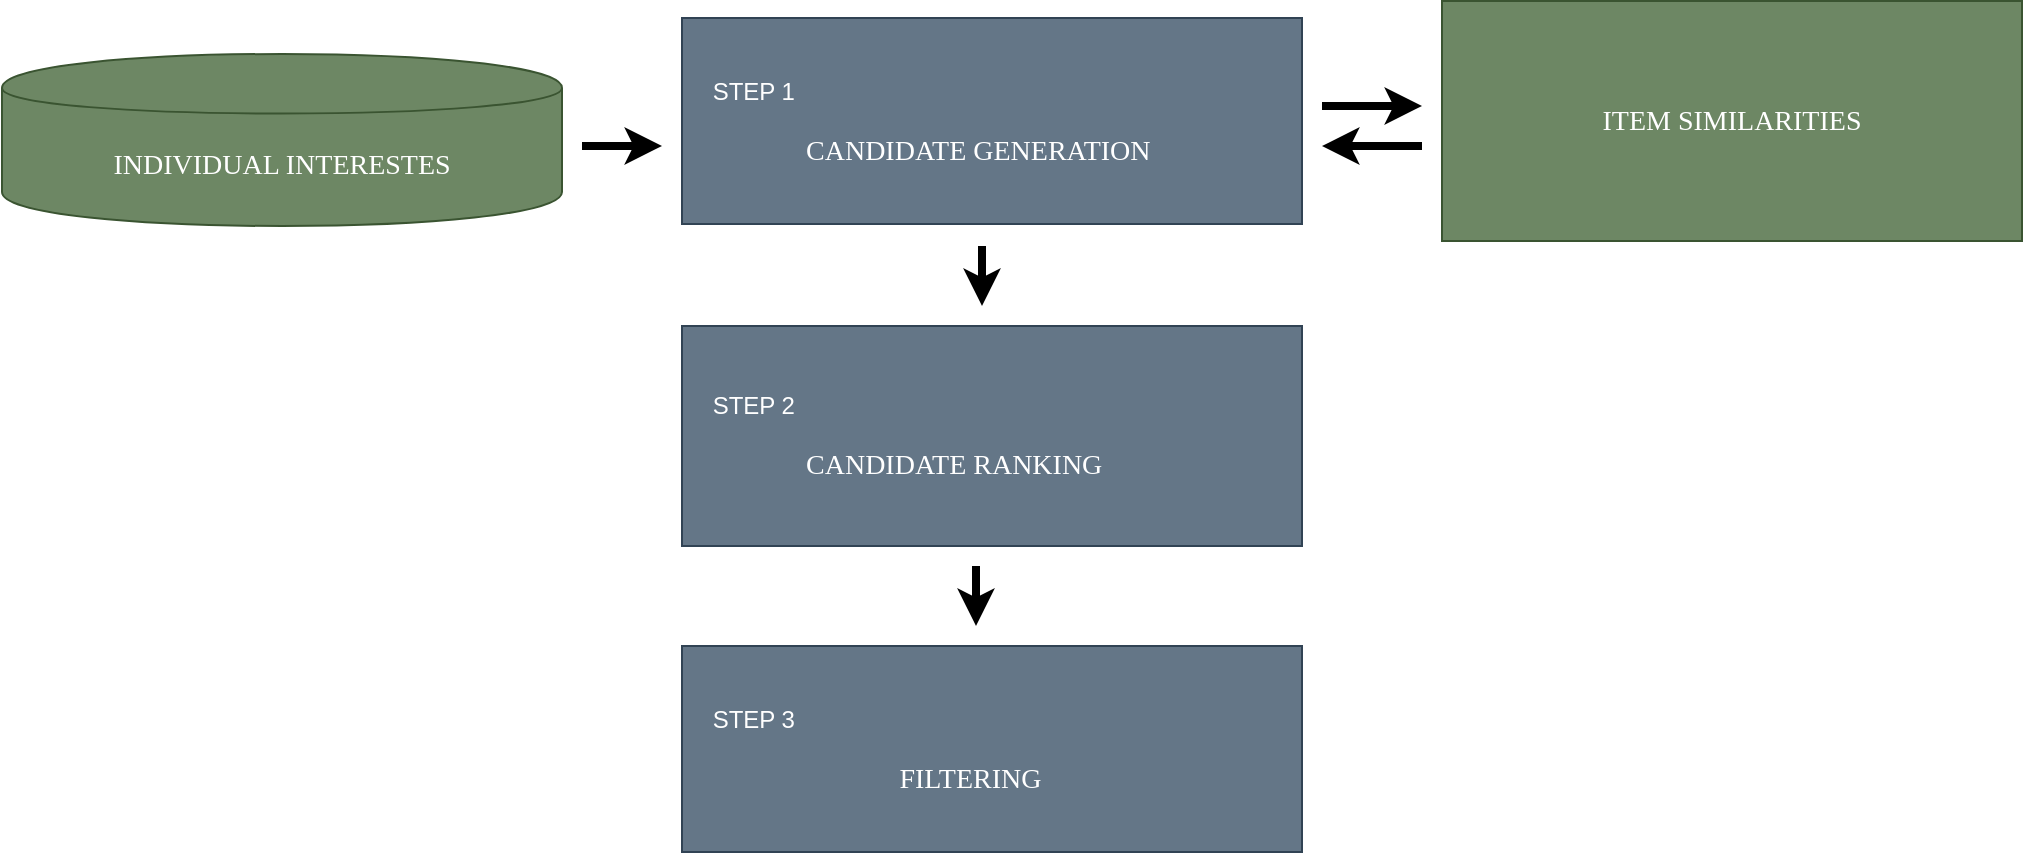 <mxfile version="11.0.5" type="device"><diagram name="Page-1" id="90a13364-a465-7bf4-72fc-28e22215d7a0"><mxGraphModel dx="1422" dy="796" grid="1" gridSize="10" guides="1" tooltips="1" connect="1" arrows="1" fold="1" page="1" pageScale="1.5" pageWidth="1169" pageHeight="826" background="#ffffff" math="0" shadow="0"><root><mxCell id="0" style=";html=1;"/><mxCell id="1" style=";html=1;" parent="0"/><mxCell id="i_53PvJpMuCm30ONMPhj-1" value="&lt;font face=&quot;Comic Sans MS&quot; style=&quot;font-size: 14px&quot;&gt;INDIVIDUAL INTERESTES&lt;/font&gt;" style="shape=cylinder;whiteSpace=wrap;html=1;boundedLbl=1;backgroundOutline=1;fillColor=#6d8764;strokeColor=#3A5431;fontColor=#ffffff;" vertex="1" parent="1"><mxGeometry x="240" y="364" width="280" height="86" as="geometry"/></mxCell><mxCell id="i_53PvJpMuCm30ONMPhj-3" value="&amp;nbsp; &amp;nbsp; STEP 1&lt;br&gt;&lt;br&gt;&amp;nbsp; &amp;nbsp; &amp;nbsp; &amp;nbsp; &amp;nbsp; &amp;nbsp; &amp;nbsp; &amp;nbsp; &amp;nbsp; &lt;font face=&quot;Comic Sans MS&quot; style=&quot;font-size: 14px&quot;&gt;CANDIDATE GENERATION&lt;/font&gt;" style="rounded=0;whiteSpace=wrap;html=1;align=left;fillColor=#647687;strokeColor=#314354;fontColor=#ffffff;" vertex="1" parent="1"><mxGeometry x="580" y="346" width="310" height="103" as="geometry"/></mxCell><mxCell id="i_53PvJpMuCm30ONMPhj-4" value="&amp;nbsp; &amp;nbsp; STEP 2&lt;br&gt;&lt;br&gt;&amp;nbsp; &amp;nbsp; &amp;nbsp; &amp;nbsp; &amp;nbsp; &amp;nbsp; &amp;nbsp; &amp;nbsp; &amp;nbsp; &lt;font face=&quot;Comic Sans MS&quot; style=&quot;font-size: 14px&quot;&gt;CANDIDATE RANKING&lt;/font&gt;" style="rounded=0;whiteSpace=wrap;html=1;align=left;fillColor=#647687;strokeColor=#314354;fontColor=#ffffff;" vertex="1" parent="1"><mxGeometry x="580" y="500" width="310" height="110" as="geometry"/></mxCell><mxCell id="i_53PvJpMuCm30ONMPhj-5" value="&amp;nbsp; &amp;nbsp; STEP 3&lt;br&gt;&lt;br&gt;&amp;nbsp; &amp;nbsp; &amp;nbsp; &amp;nbsp; &amp;nbsp; &amp;nbsp; &amp;nbsp; &amp;nbsp; &amp;nbsp; &amp;nbsp; &amp;nbsp; &amp;nbsp; &amp;nbsp; &amp;nbsp; &amp;nbsp; &amp;nbsp; &lt;font style=&quot;font-size: 14px&quot; face=&quot;Comic Sans MS&quot;&gt;FILTERING&lt;/font&gt;" style="rounded=0;whiteSpace=wrap;html=1;align=left;fillColor=#647687;strokeColor=#314354;fontColor=#ffffff;" vertex="1" parent="1"><mxGeometry x="580" y="660" width="310" height="103" as="geometry"/></mxCell><mxCell id="i_53PvJpMuCm30ONMPhj-6" value="&lt;font face=&quot;Comic Sans MS&quot; style=&quot;font-size: 14px&quot;&gt;ITEM SIMILARITIES&lt;/font&gt;" style="rounded=0;whiteSpace=wrap;html=1;fillColor=#6d8764;strokeColor=#3A5431;fontColor=#ffffff;" vertex="1" parent="1"><mxGeometry x="960" y="337.5" width="290" height="120" as="geometry"/></mxCell><mxCell id="i_53PvJpMuCm30ONMPhj-8" value="" style="endArrow=classic;html=1;strokeWidth=4;" edge="1" parent="1"><mxGeometry width="50" height="50" relative="1" as="geometry"><mxPoint x="900" y="390" as="sourcePoint"/><mxPoint x="950" y="390" as="targetPoint"/></mxGeometry></mxCell><mxCell id="i_53PvJpMuCm30ONMPhj-9" value="" style="endArrow=classic;html=1;strokeWidth=4;" edge="1" parent="1"><mxGeometry width="50" height="50" relative="1" as="geometry"><mxPoint x="950" y="410" as="sourcePoint"/><mxPoint x="900" y="410" as="targetPoint"/></mxGeometry></mxCell><mxCell id="i_53PvJpMuCm30ONMPhj-11" value="" style="endArrow=classic;html=1;strokeWidth=4;" edge="1" parent="1"><mxGeometry width="50" height="50" relative="1" as="geometry"><mxPoint x="530" y="410" as="sourcePoint"/><mxPoint x="570" y="410" as="targetPoint"/></mxGeometry></mxCell><mxCell id="i_53PvJpMuCm30ONMPhj-12" value="" style="endArrow=classic;html=1;strokeWidth=4;" edge="1" parent="1"><mxGeometry width="50" height="50" relative="1" as="geometry"><mxPoint x="730" y="460" as="sourcePoint"/><mxPoint x="730" y="490" as="targetPoint"/></mxGeometry></mxCell><mxCell id="i_53PvJpMuCm30ONMPhj-13" value="" style="endArrow=classic;html=1;strokeWidth=4;" edge="1" parent="1"><mxGeometry width="50" height="50" relative="1" as="geometry"><mxPoint x="727" y="620" as="sourcePoint"/><mxPoint x="727" y="650" as="targetPoint"/></mxGeometry></mxCell></root></mxGraphModel></diagram></mxfile>